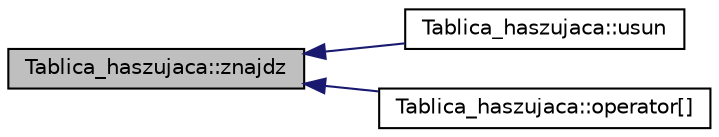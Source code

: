 digraph G
{
  edge [fontname="Helvetica",fontsize="10",labelfontname="Helvetica",labelfontsize="10"];
  node [fontname="Helvetica",fontsize="10",shape=record];
  rankdir="LR";
  Node1 [label="Tablica_haszujaca::znajdz",height=0.2,width=0.4,color="black", fillcolor="grey75", style="filled" fontcolor="black"];
  Node1 -> Node2 [dir="back",color="midnightblue",fontsize="10",style="solid",fontname="Helvetica"];
  Node2 [label="Tablica_haszujaca::usun",height=0.2,width=0.4,color="black", fillcolor="white", style="filled",URL="$class_tablica__haszujaca.html#afc4feffb08feba48c17f72af2f43bf03",tooltip="Usuwa elementy."];
  Node1 -> Node3 [dir="back",color="midnightblue",fontsize="10",style="solid",fontname="Helvetica"];
  Node3 [label="Tablica_haszujaca::operator[]",height=0.2,width=0.4,color="black", fillcolor="white", style="filled",URL="$class_tablica__haszujaca.html#a7d0fee5b9be90c0403d74821706eaa65",tooltip="Przeładowanie operatora []."];
}
